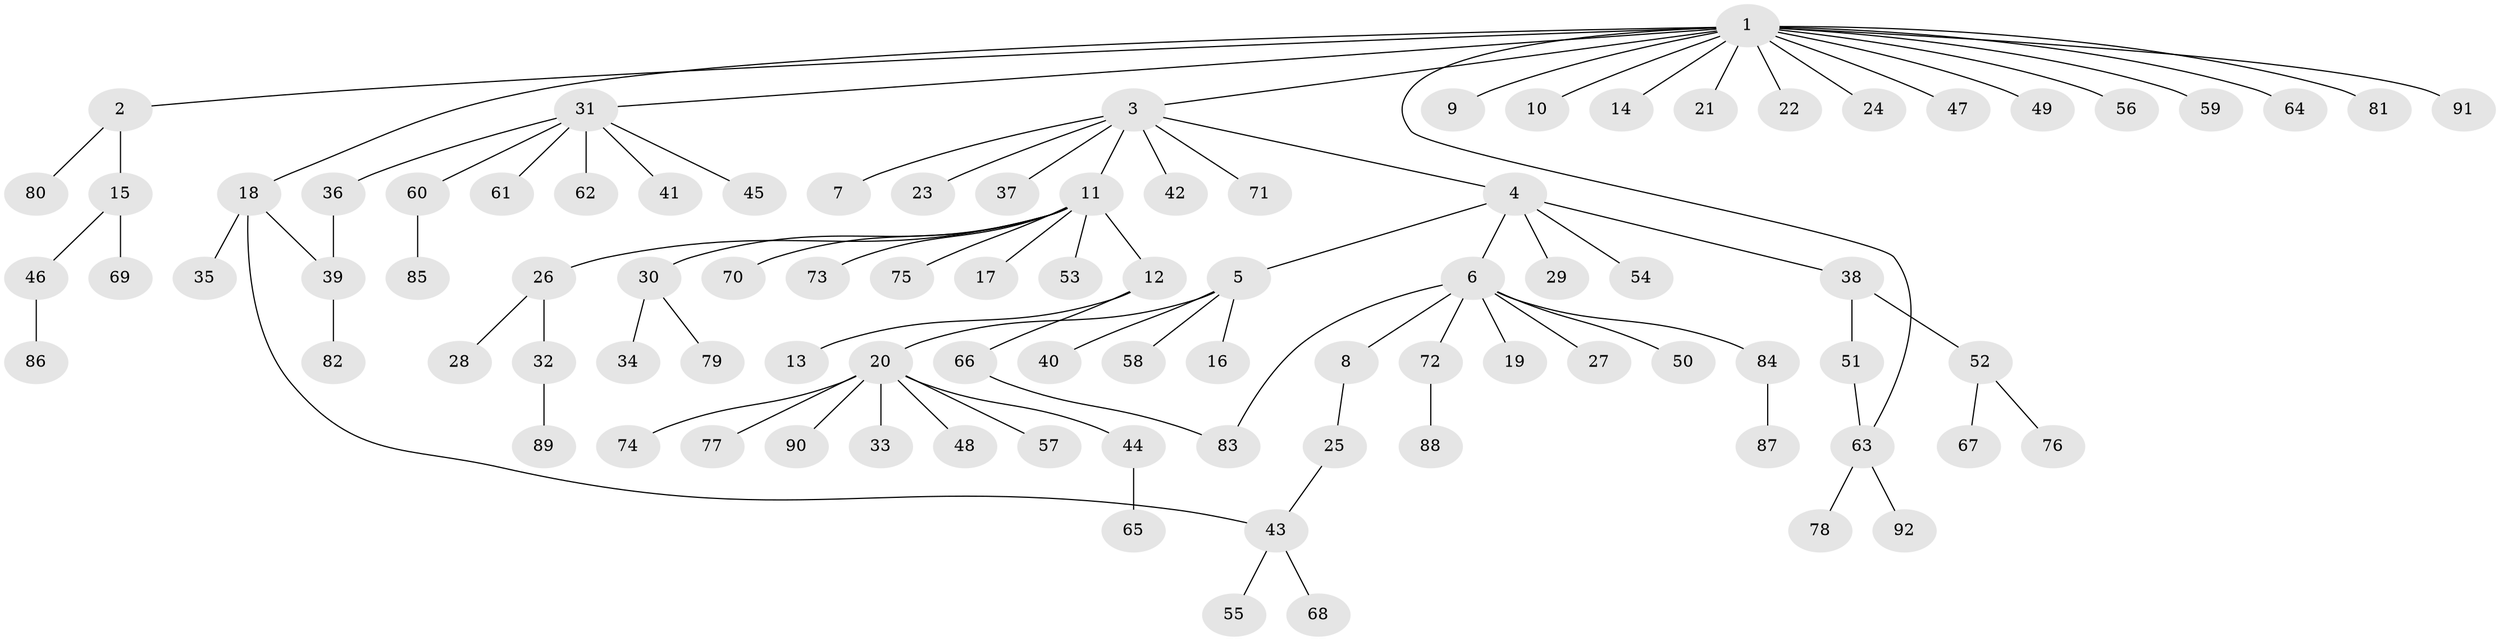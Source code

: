 // Generated by graph-tools (version 1.1) at 2025/01/03/09/25 03:01:43]
// undirected, 92 vertices, 95 edges
graph export_dot {
graph [start="1"]
  node [color=gray90,style=filled];
  1;
  2;
  3;
  4;
  5;
  6;
  7;
  8;
  9;
  10;
  11;
  12;
  13;
  14;
  15;
  16;
  17;
  18;
  19;
  20;
  21;
  22;
  23;
  24;
  25;
  26;
  27;
  28;
  29;
  30;
  31;
  32;
  33;
  34;
  35;
  36;
  37;
  38;
  39;
  40;
  41;
  42;
  43;
  44;
  45;
  46;
  47;
  48;
  49;
  50;
  51;
  52;
  53;
  54;
  55;
  56;
  57;
  58;
  59;
  60;
  61;
  62;
  63;
  64;
  65;
  66;
  67;
  68;
  69;
  70;
  71;
  72;
  73;
  74;
  75;
  76;
  77;
  78;
  79;
  80;
  81;
  82;
  83;
  84;
  85;
  86;
  87;
  88;
  89;
  90;
  91;
  92;
  1 -- 2;
  1 -- 3;
  1 -- 9;
  1 -- 10;
  1 -- 14;
  1 -- 18;
  1 -- 21;
  1 -- 22;
  1 -- 24;
  1 -- 31;
  1 -- 47;
  1 -- 49;
  1 -- 56;
  1 -- 59;
  1 -- 63;
  1 -- 64;
  1 -- 81;
  1 -- 91;
  2 -- 15;
  2 -- 80;
  3 -- 4;
  3 -- 7;
  3 -- 11;
  3 -- 23;
  3 -- 37;
  3 -- 42;
  3 -- 71;
  4 -- 5;
  4 -- 6;
  4 -- 29;
  4 -- 38;
  4 -- 54;
  5 -- 16;
  5 -- 20;
  5 -- 40;
  5 -- 58;
  6 -- 8;
  6 -- 19;
  6 -- 27;
  6 -- 50;
  6 -- 72;
  6 -- 83;
  6 -- 84;
  8 -- 25;
  11 -- 12;
  11 -- 17;
  11 -- 26;
  11 -- 30;
  11 -- 53;
  11 -- 70;
  11 -- 73;
  11 -- 75;
  12 -- 13;
  12 -- 66;
  15 -- 46;
  15 -- 69;
  18 -- 35;
  18 -- 39;
  18 -- 43;
  20 -- 33;
  20 -- 44;
  20 -- 48;
  20 -- 57;
  20 -- 74;
  20 -- 77;
  20 -- 90;
  25 -- 43;
  26 -- 28;
  26 -- 32;
  30 -- 34;
  30 -- 79;
  31 -- 36;
  31 -- 41;
  31 -- 45;
  31 -- 60;
  31 -- 61;
  31 -- 62;
  32 -- 89;
  36 -- 39;
  38 -- 51;
  38 -- 52;
  39 -- 82;
  43 -- 55;
  43 -- 68;
  44 -- 65;
  46 -- 86;
  51 -- 63;
  52 -- 67;
  52 -- 76;
  60 -- 85;
  63 -- 78;
  63 -- 92;
  66 -- 83;
  72 -- 88;
  84 -- 87;
}
